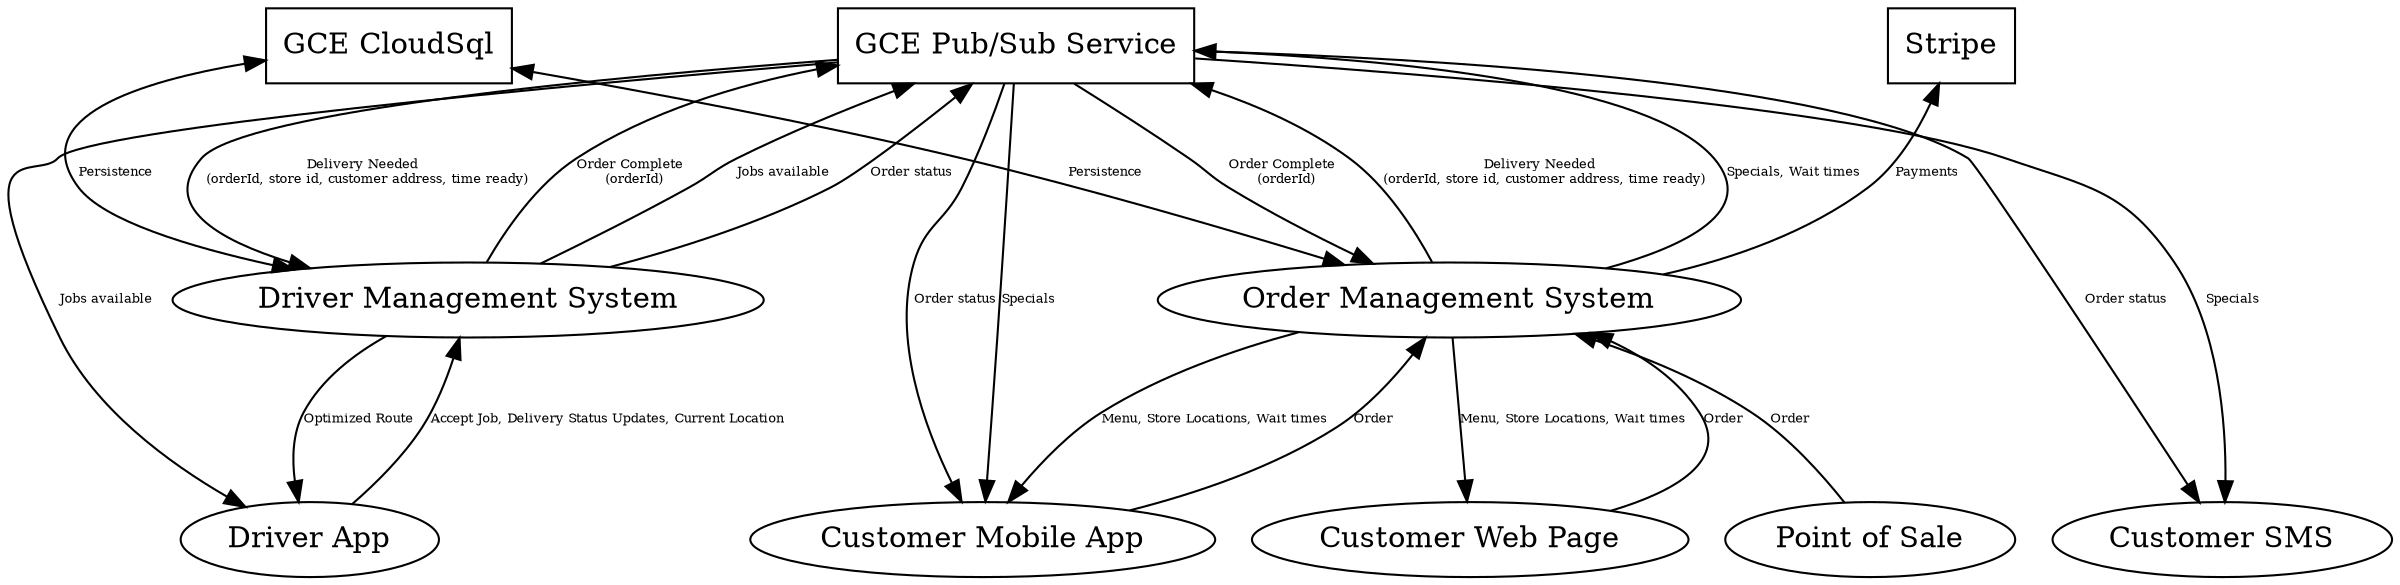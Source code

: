 digraph overview {
    graph [ranksep="1"];
    edge [fontsize=6];
    { 

        rank="min"
        GCECloudSql [ label="GCE CloudSql", shape="rect"]
        GCEPubSub [ label="GCE Pub/Sub Service", shape="rect"]
        Stripe [label="Stripe", shape="rect"]
    }

    {
        rank ="same"
        DMS [ label="Driver Management System"]
        CMS [ label="Order Management System"]
    }
    {
        rank="max"
        CustomerApp [label="Customer Mobile App"]
        CustomerSMS [label="Customer SMS"]
        DriverApp [ label="Driver App"]
        WebApp [ label="Customer Web Page"]
        PointOfSale [ label="Point of Sale"]
    }


    CMS -> GCEPubSub -> DMS [label="Delivery Needed \n (orderId, store id, customer address, time ready)"]
    DMS -> GCEPubSub -> CMS [label="Order Complete \n (orderId)"]

    PointOfSale -> CMS [label="Order"]
    CMS -> Stripe [label="Payments"]
  
    DMS -> GCEPubSub -> DriverApp [label="Jobs available"]
    DriverApp -> DMS [label="Accept Job, Delivery Status Updates, Current Location"]
    DMS -> DriverApp  [label="Optimized Route"]
    DMS -> GCEPubSub [label="Order status"]
    GCEPubSub -> CustomerSMS [label="Order status"]
    GCEPubSub -> CustomerApp [label="Order status"]
    DMS -> GCECloudSql [dir="both", label="Persistence"]
    CMS -> GCECloudSql [dir="both", label="Persistence"]
    CMS -> GCEPubSub [label="Specials, Wait times"]

    WebApp -> CMS [label="Order"]
    CustomerApp -> CMS [label="Order"]
    CMS -> WebApp [label="Menu, Store Locations, Wait times"]
    CMS -> CustomerApp [label="Menu, Store Locations, Wait times"]
    GCEPubSub -> CustomerApp [label="Specials"]
    GCEPubSub -> CustomerSMS [label="Specials"]
    
  
}

 

